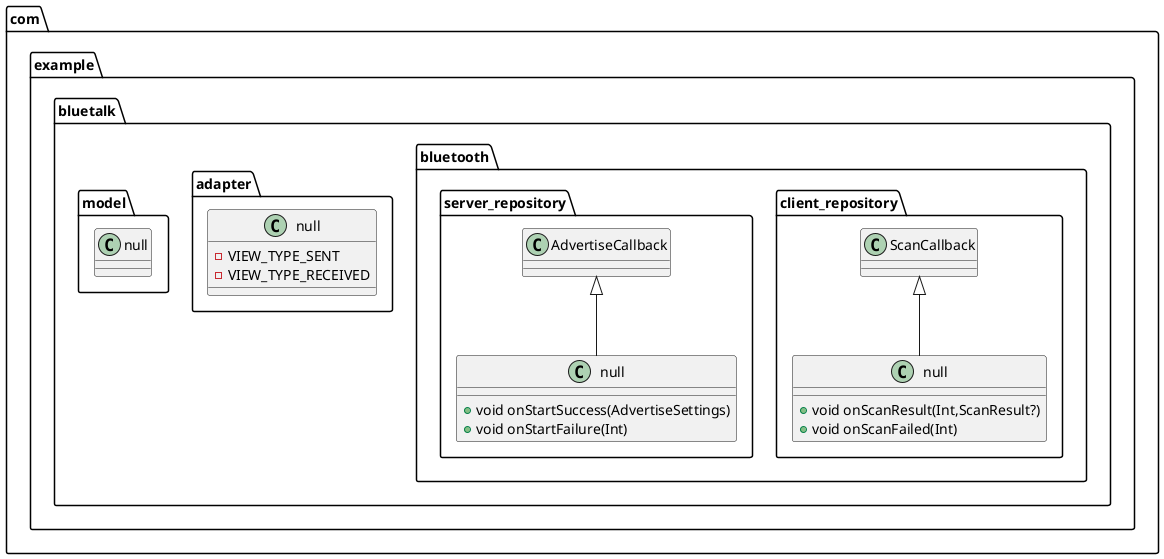 @startuml
class com.example.bluetalk.bluetooth.client_repository.null {
+ void onScanResult(Int,ScanResult?)
+ void onScanFailed(Int)
}

class com.example.bluetalk.adapter.null {
-  VIEW_TYPE_SENT
-  VIEW_TYPE_RECEIVED
}

class com.example.bluetalk.model.null {
}
class com.example.bluetalk.bluetooth.server_repository.null {
+ void onStartSuccess(AdvertiseSettings)
+ void onStartFailure(Int)
}



com.example.bluetalk.bluetooth.client_repository.ScanCallback <|-- com.example.bluetalk.bluetooth.client_repository.null
com.example.bluetalk.bluetooth.server_repository.AdvertiseCallback <|-- com.example.bluetalk.bluetooth.server_repository.null
@enduml